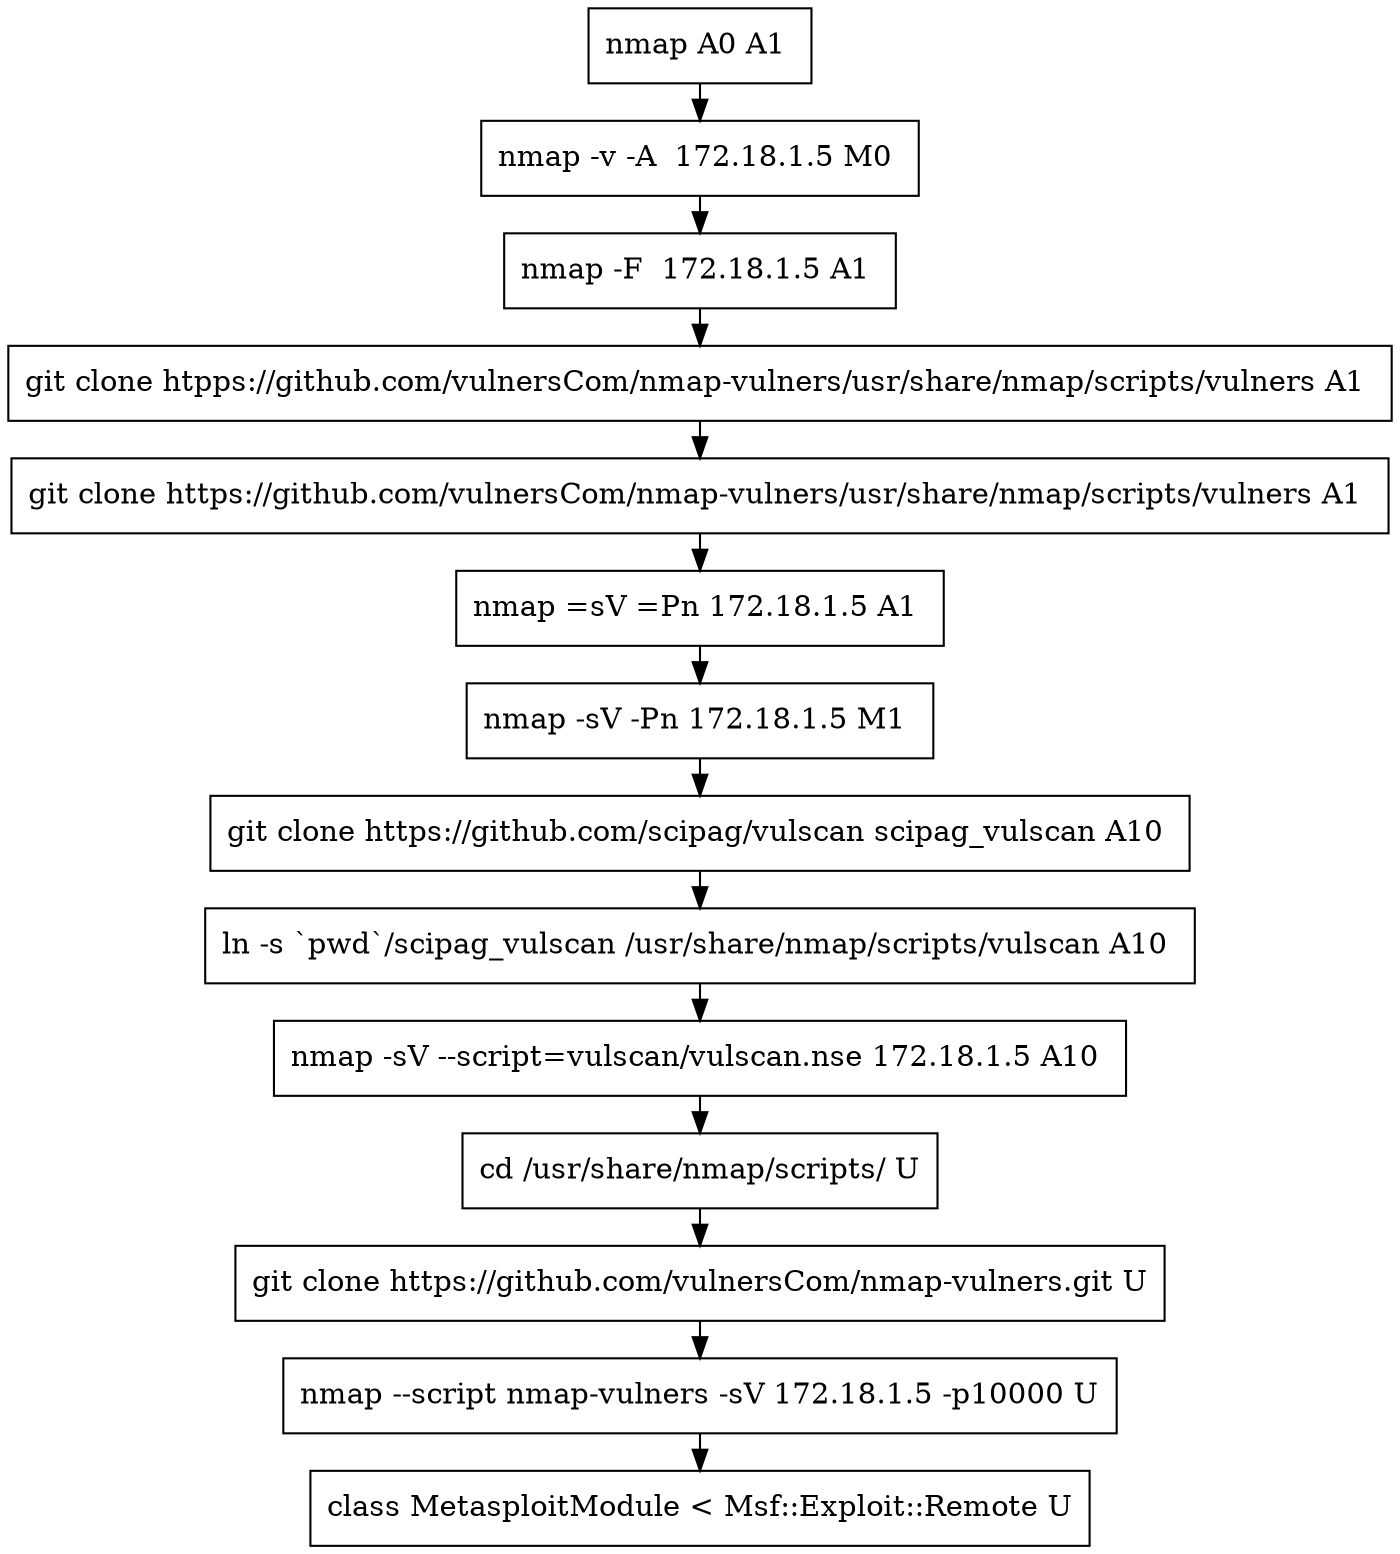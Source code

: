 // creating graph for user: 50
digraph {
	node [shape=box]
	0 [label="nmap A0 A1 "]
	1 [label="nmap -v -A  172.18.1.5 M0 "]
	2 [label="nmap -F  172.18.1.5 A1 "]
	3 [label="git clone htpps://github.com/vulnersCom/nmap-vulners/usr/share/nmap/scripts/vulners A1 "]
	4 [label="git clone https://github.com/vulnersCom/nmap-vulners/usr/share/nmap/scripts/vulners A1 "]
	5 [label="nmap =sV =Pn 172.18.1.5 A1 "]
	6 [label="nmap -sV -Pn 172.18.1.5 M1 "]
	7 [label="git clone https://github.com/scipag/vulscan scipag_vulscan A10 "]
	8 [label="ln -s `pwd`/scipag_vulscan /usr/share/nmap/scripts/vulscan A10 "]
	9 [label="nmap -sV --script=vulscan/vulscan.nse 172.18.1.5 A10 "]
	10 [label="cd /usr/share/nmap/scripts/ U"]
	11 [label="git clone https://github.com/vulnersCom/nmap-vulners.git U"]
	12 [label="nmap --script nmap-vulners -sV 172.18.1.5 -p10000 U"]
	13 [label="class MetasploitModule < Msf::Exploit::Remote U"]
	0 -> 1 [constraint=false]
	1 -> 2 [constraint=false]
	2 -> 3 [constraint=false]
	3 -> 4 [constraint=false]
	4 -> 5 [constraint=false]
	5 -> 6 [constraint=false]
	6 -> 7 [constraint=false]
	7 -> 8 [constraint=false]
	8 -> 9 [constraint=false]
	9 -> 10 [constraint=false]
	10 -> 11 [constraint=false]
	11 -> 12 [constraint=false]
	12 -> 13 [constraint=false]
	rankdir=LR
}
